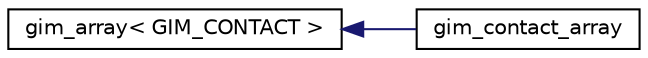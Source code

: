 digraph "Graphical Class Hierarchy"
{
  edge [fontname="Helvetica",fontsize="10",labelfontname="Helvetica",labelfontsize="10"];
  node [fontname="Helvetica",fontsize="10",shape=record];
  rankdir="LR";
  Node1 [label="gim_array\< GIM_CONTACT \>",height=0.2,width=0.4,color="black", fillcolor="white", style="filled",URL="$classgim__array.html"];
  Node1 -> Node2 [dir="back",color="midnightblue",fontsize="10",style="solid",fontname="Helvetica"];
  Node2 [label="gim_contact_array",height=0.2,width=0.4,color="black", fillcolor="white", style="filled",URL="$classgim__contact__array.html"];
}

